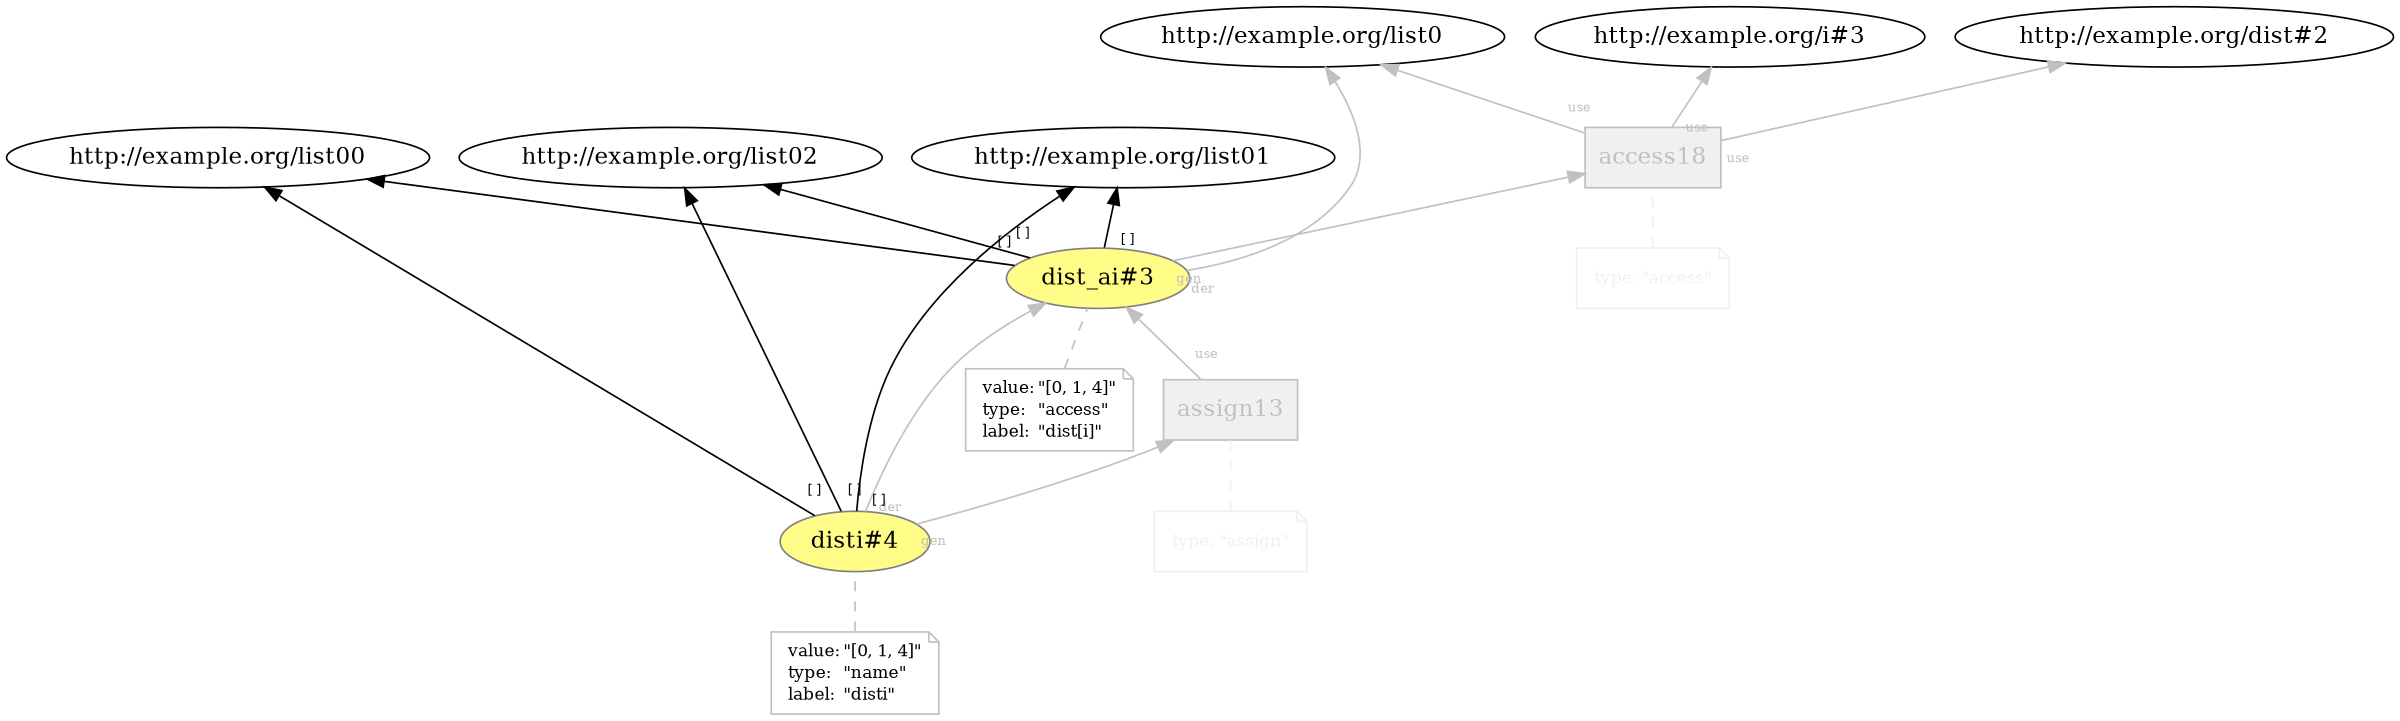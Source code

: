 digraph "PROV" { size="16,12"; rankdir="BT";
"http://example.org/dist_ai#3" [fillcolor="#FFFC87",color="#808080",style="filled",label="dist_ai#3",URL="http://example.org/dist_ai#3"]
"-attrs0" [color="gray",shape="note",fontsize="10",fontcolor="black",label=<<TABLE cellpadding="0" border="0">
	<TR>
	    <TD align="left">value:</TD>
	    <TD align="left">&quot;[0, 1, 4]&quot;</TD>
	</TR>
	<TR>
	    <TD align="left">type:</TD>
	    <TD align="left">&quot;access&quot;</TD>
	</TR>
	<TR>
	    <TD align="left">label:</TD>
	    <TD align="left">&quot;dist[i]&quot;</TD>
	</TR>
</TABLE>>]
"-attrs0" -> "http://example.org/dist_ai#3" [color="gray",style="dashed",arrowhead="none"]
"http://example.org/dist_ai#3" -> "http://example.org/list00" [labelfontsize="8",labeldistance="1.5",color="black",labelangle="60.0",rotation="20",taillabel="[ ]"]
"http://example.org/dist_ai#3" -> "http://example.org/list01" [labelfontsize="8",labeldistance="1.5",color="black",labelangle="60.0",rotation="20",taillabel="[ ]"]
"http://example.org/dist_ai#3" -> "http://example.org/list02" [labelfontsize="8",labeldistance="1.5",color="black",labelangle="60.0",rotation="20",taillabel="[ ]"]
"http://example.org/access18" [fillcolor="#F0F0F0",color="gray",shape="polygon",sides="4",style="filled",label="access18",URL="http://example.org/access18",fontcolor="gray"]
"-attrs1" [color="#F0F0F0",shape="note",fontsize="10",fontcolor="black",label=<<TABLE cellpadding="0" border="0">
	<TR>
	    <TD align="left"><font color="#F0F0F0">type:</font></TD>
	    <TD align="left"><font color="#F0F0F0">&quot;access&quot;</font></TD>
	</TR>
</TABLE>>]
"-attrs1" -> "http://example.org/access18" [color="#F0F0F0",style="dashed",arrowhead="none"]
"http://example.org/access18" -> "http://example.org/list0" [labelfontsize="8",labeldistance="1.5",color="gray",labelangle="60.0",rotation="20",taillabel="use",fontcolor="gray"]
"http://example.org/dist_ai#3" -> "http://example.org/list0" [labelfontsize="8",labeldistance="1.5",color="gray",labelangle="60.0",rotation="20",taillabel="der",fontcolor="gray"]
"http://example.org/dist_ai#3" -> "http://example.org/access18" [labelfontsize="8",labeldistance="1.5",color="gray",labelangle="60.0",rotation="20",taillabel="gen",fontcolor="gray"]
"http://example.org/access18" -> "http://example.org/dist#2" [labelfontsize="8",labeldistance="1.5",color="gray",labelangle="60.0",rotation="20",taillabel="use",fontcolor="gray"]
"http://example.org/access18" -> "http://example.org/i#3" [labelfontsize="8",labeldistance="1.5",color="gray",labelangle="60.0",rotation="20",taillabel="use",fontcolor="gray"]
"http://example.org/disti#4" [fillcolor="#FFFC87",color="#808080",style="filled",label="disti#4",URL="http://example.org/disti#4"]
"-attrs2" [color="gray",shape="note",fontsize="10",fontcolor="black",label=<<TABLE cellpadding="0" border="0">
	<TR>
	    <TD align="left">value:</TD>
	    <TD align="left">&quot;[0, 1, 4]&quot;</TD>
	</TR>
	<TR>
	    <TD align="left">type:</TD>
	    <TD align="left">&quot;name&quot;</TD>
	</TR>
	<TR>
	    <TD align="left">label:</TD>
	    <TD align="left">&quot;disti&quot;</TD>
	</TR>
</TABLE>>]
"-attrs2" -> "http://example.org/disti#4" [color="gray",style="dashed",arrowhead="none"]
"http://example.org/disti#4" -> "http://example.org/list00" [labelfontsize="8",labeldistance="1.5",color="black",labelangle="60.0",rotation="20",taillabel="[ ]"]
"http://example.org/disti#4" -> "http://example.org/list01" [labelfontsize="8",labeldistance="1.5",color="black",labelangle="60.0",rotation="20",taillabel="[ ]"]
"http://example.org/disti#4" -> "http://example.org/list02" [labelfontsize="8",labeldistance="1.5",color="black",labelangle="60.0",rotation="20",taillabel="[ ]"]
"http://example.org/assign13" [fillcolor="#F0F0F0",color="gray",shape="polygon",sides="4",style="filled",label="assign13",URL="http://example.org/assign13",fontcolor="gray"]
"-attrs3" [color="#F0F0F0",shape="note",fontsize="10",fontcolor="black",label=<<TABLE cellpadding="0" border="0">
	<TR>
	    <TD align="left"><font color="#F0F0F0">type:</font></TD>
	    <TD align="left"><font color="#F0F0F0">&quot;assign&quot;</font></TD>
	</TR>
</TABLE>>]
"-attrs3" -> "http://example.org/assign13" [color="#F0F0F0",style="dashed",arrowhead="none"]
"http://example.org/assign13" -> "http://example.org/dist_ai#3" [labelfontsize="8",labeldistance="1.5",color="gray",labelangle="60.0",rotation="20",taillabel="use",fontcolor="gray"]
"http://example.org/disti#4" -> "http://example.org/dist_ai#3" [labelfontsize="8",labeldistance="1.5",color="gray",labelangle="60.0",rotation="20",taillabel="der",fontcolor="gray"]
"http://example.org/disti#4" -> "http://example.org/assign13" [labelfontsize="8",labeldistance="1.5",color="gray",labelangle="60.0",rotation="20",taillabel="gen",fontcolor="gray"]
}